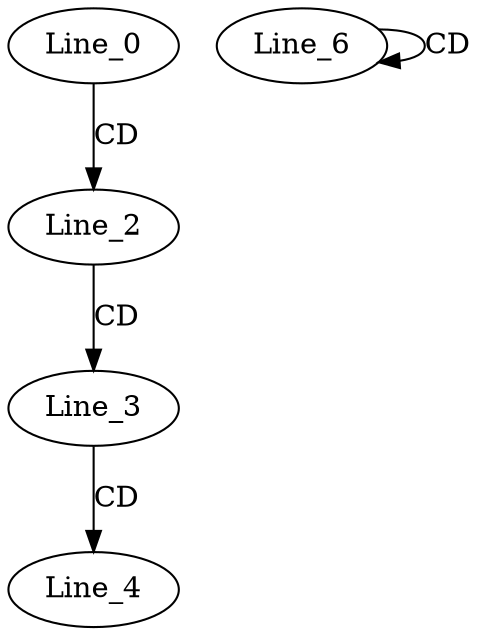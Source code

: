 digraph G {
  Line_0;
  Line_2;
  Line_3;
  Line_4;
  Line_6;
  Line_6;
  Line_0 -> Line_2 [ label="CD" ];
  Line_2 -> Line_3 [ label="CD" ];
  Line_3 -> Line_4 [ label="CD" ];
  Line_6 -> Line_6 [ label="CD" ];
}
